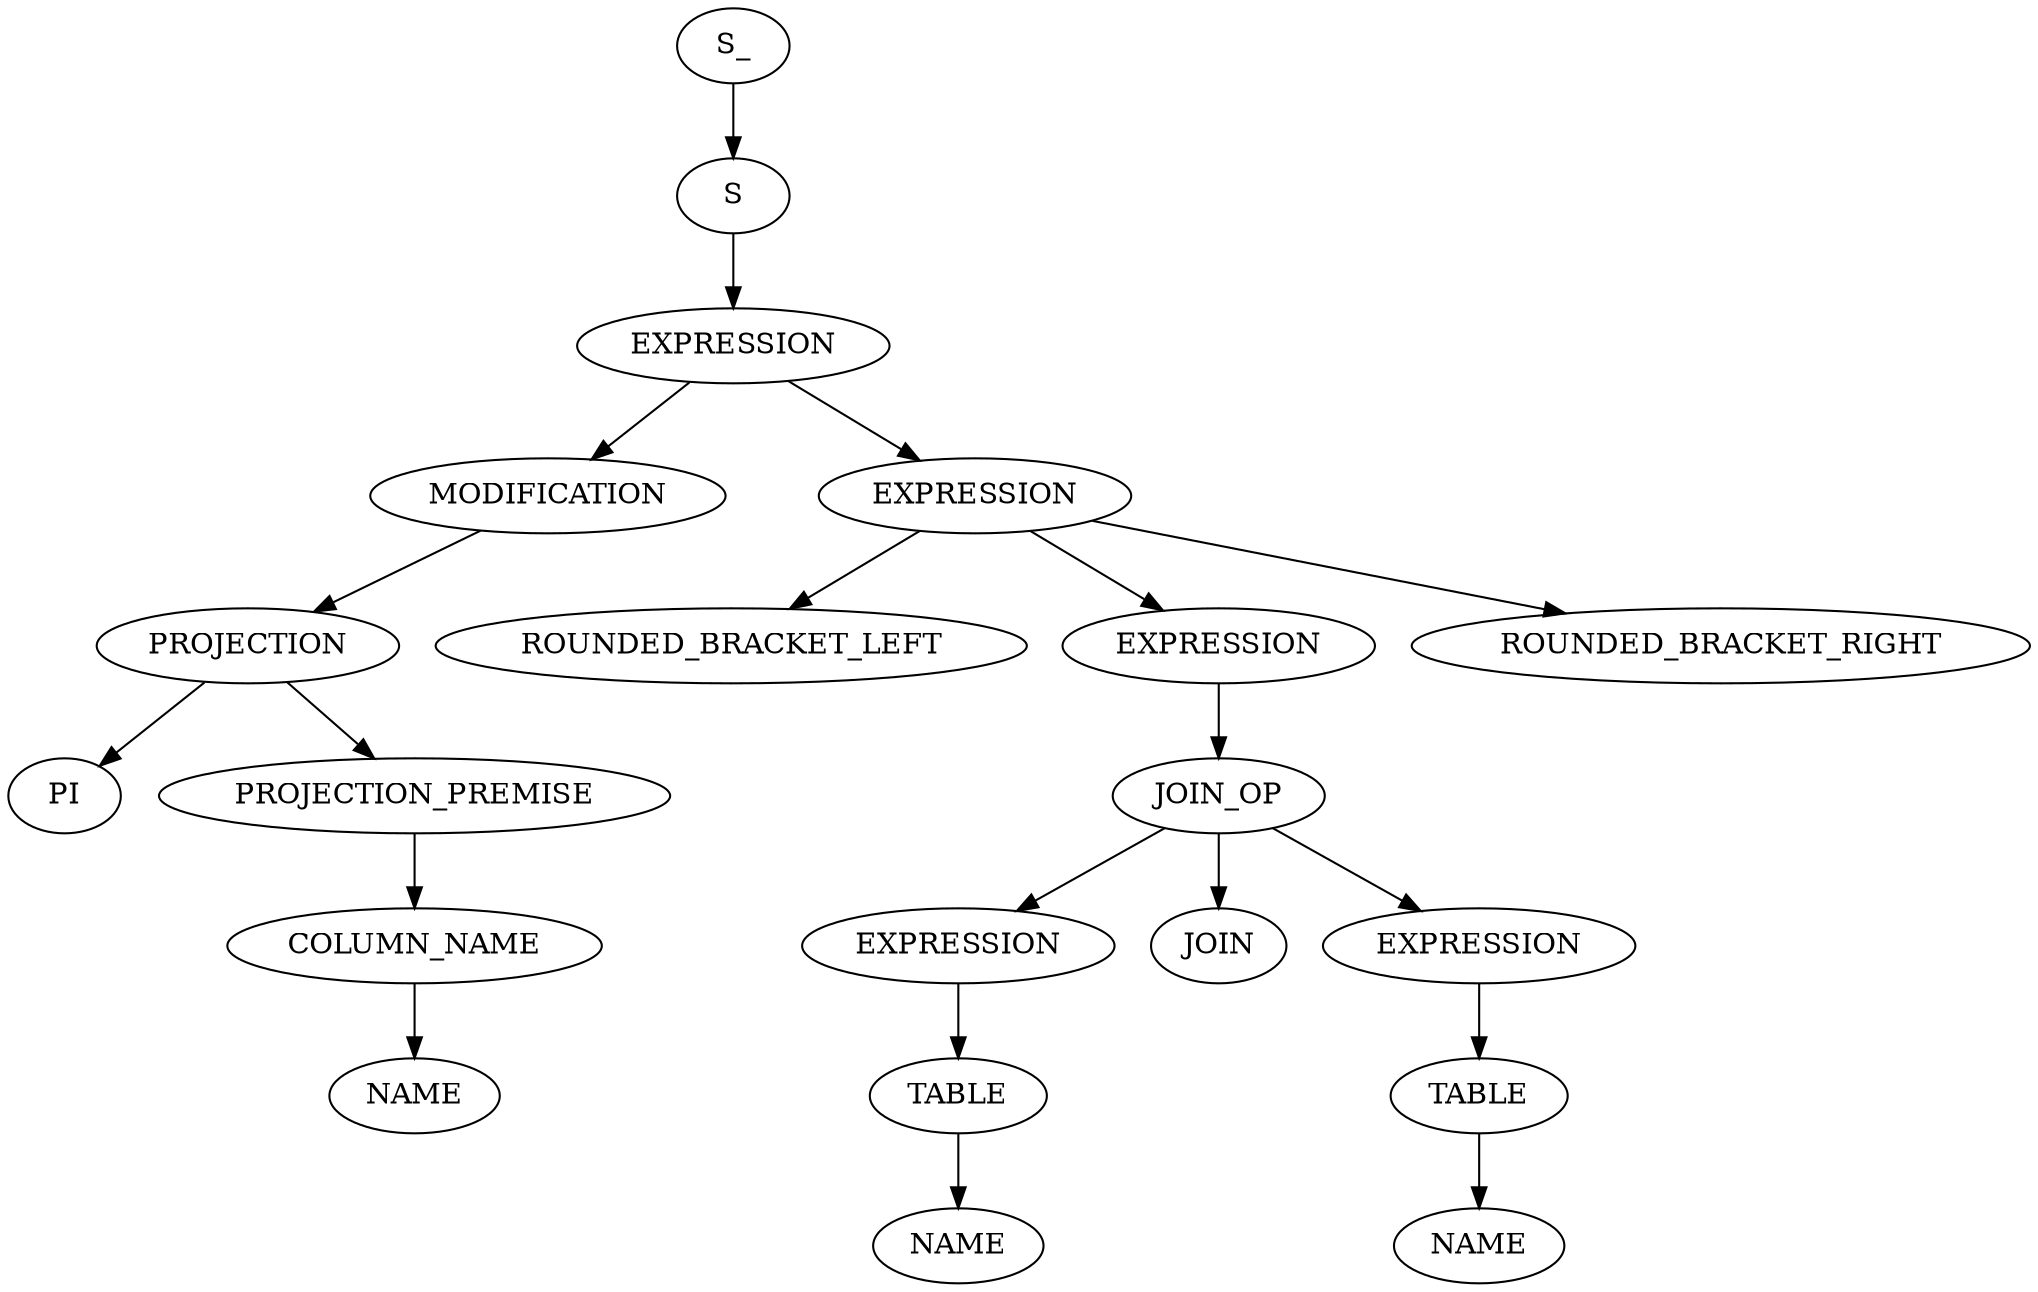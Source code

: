 digraph ParseTree {
  0 [label="S_"];
  0 -> 1
  1 [label="S"];
  1 -> 2
  2 [label="EXPRESSION"];
  2 -> 3
  3 [label="MODIFICATION"];
  3 -> 4
  4 [label="PROJECTION"];
  4 -> 5
  5 [label="PI"];
  4 -> 6
  6 [label="PROJECTION_PREMISE"];
  6 -> 7
  7 [label="COLUMN_NAME"];
  7 -> 8
  8 [label="NAME"];
  2 -> 9
  9 [label="EXPRESSION"];
  9 -> 10
  10 [label="ROUNDED_BRACKET_LEFT"];
  9 -> 11
  11 [label="EXPRESSION"];
  11 -> 12
  12 [label="JOIN_OP"];
  12 -> 13
  13 [label="EXPRESSION"];
  13 -> 14
  14 [label="TABLE"];
  14 -> 15
  15 [label="NAME"];
  12 -> 16
  16 [label="JOIN"];
  12 -> 17
  17 [label="EXPRESSION"];
  17 -> 18
  18 [label="TABLE"];
  18 -> 19
  19 [label="NAME"];
  9 -> 20
  20 [label="ROUNDED_BRACKET_RIGHT"];
}
